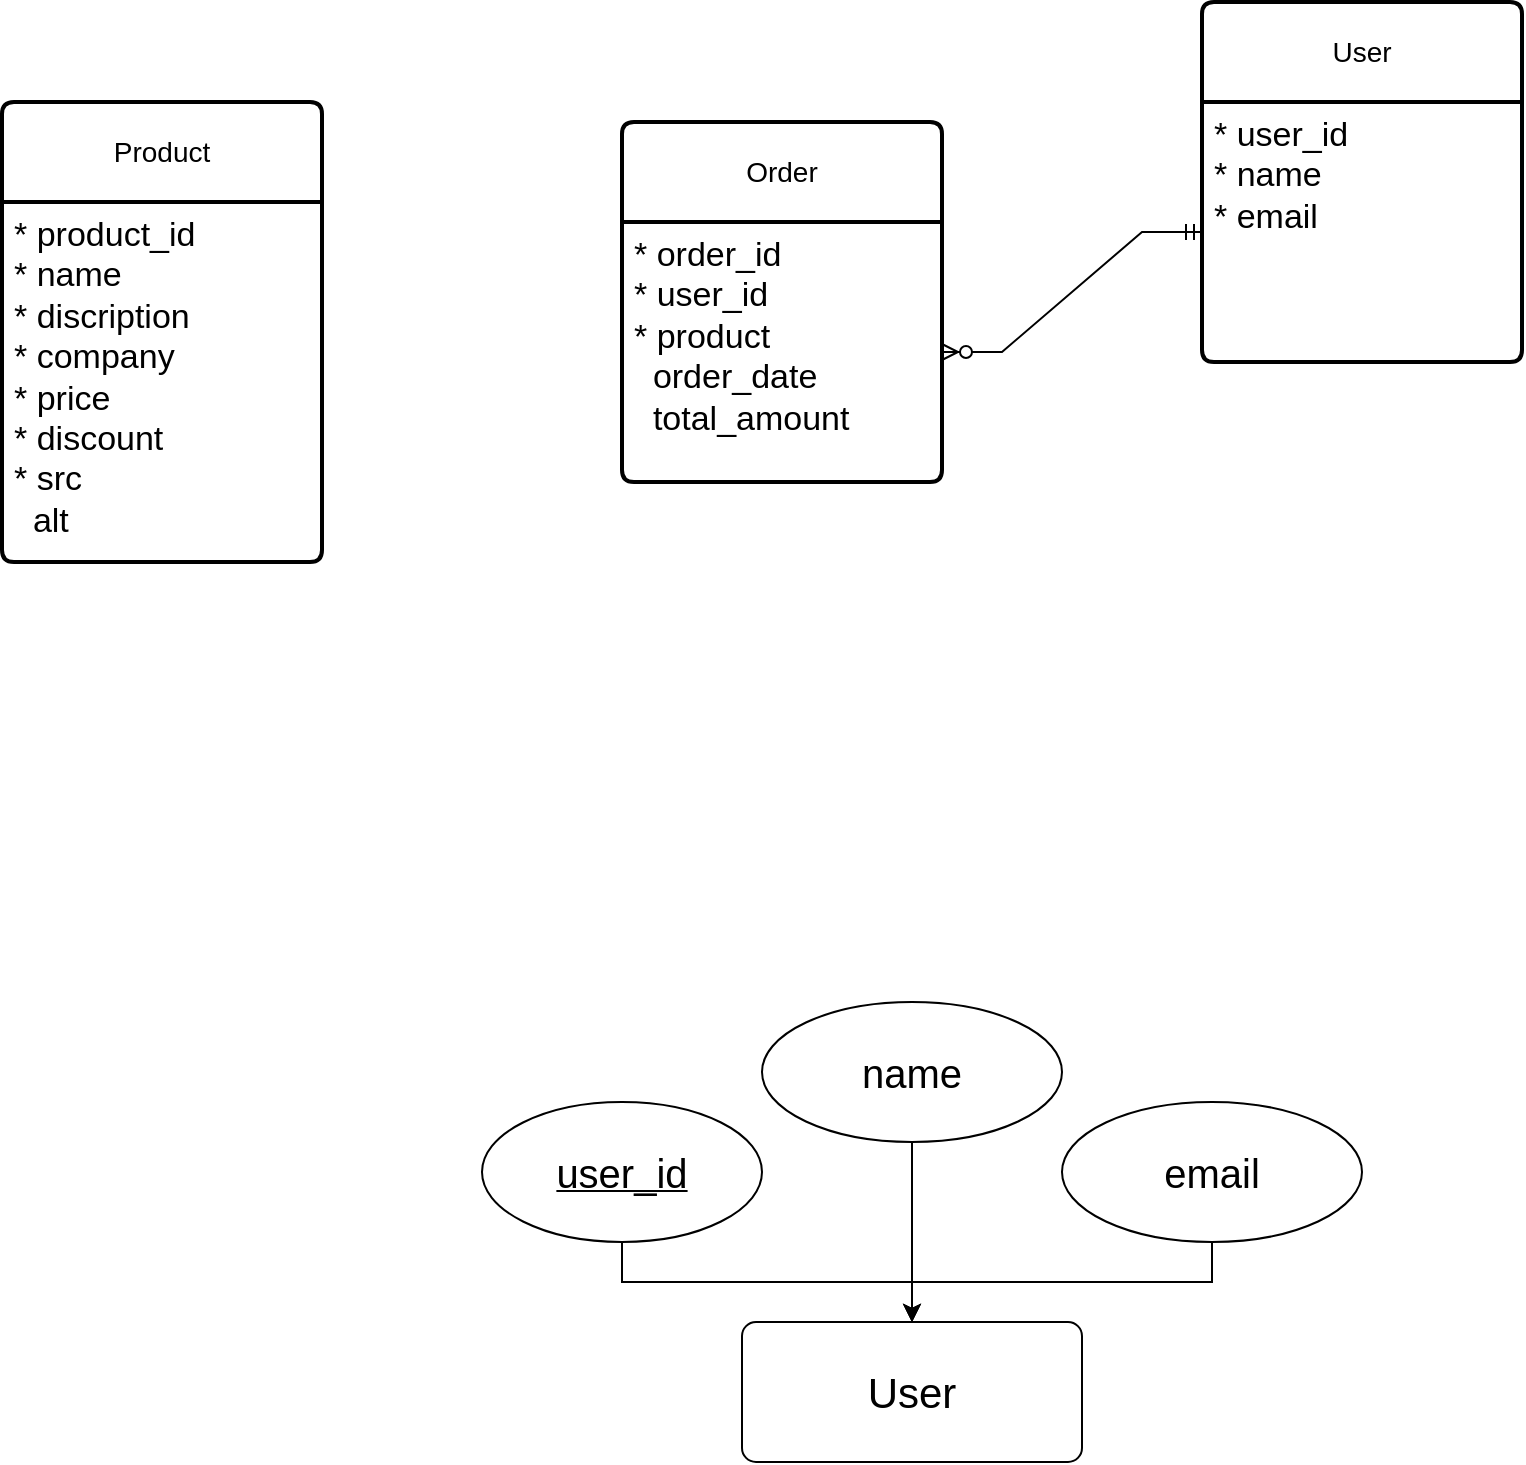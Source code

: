 <mxfile version="21.2.9" type="github">
  <diagram id="R2lEEEUBdFMjLlhIrx00" name="Page-1">
    <mxGraphModel dx="2759" dy="984" grid="1" gridSize="10" guides="1" tooltips="1" connect="1" arrows="1" fold="1" page="1" pageScale="1" pageWidth="850" pageHeight="1100" math="0" shadow="0" extFonts="Permanent Marker^https://fonts.googleapis.com/css?family=Permanent+Marker">
      <root>
        <mxCell id="0" />
        <mxCell id="1" parent="0" />
        <mxCell id="V5jNWRfvBR4DkFaxL2Uw-6" value="Product" style="swimlane;childLayout=stackLayout;horizontal=1;startSize=50;horizontalStack=0;rounded=1;fontSize=14;fontStyle=0;strokeWidth=2;resizeParent=0;resizeLast=1;shadow=0;dashed=0;align=center;arcSize=4;whiteSpace=wrap;html=1;" parent="1" vertex="1">
          <mxGeometry x="-20" y="110" width="160" height="230" as="geometry">
            <mxRectangle x="60" y="470" width="90" height="50" as="alternateBounds" />
          </mxGeometry>
        </mxCell>
        <mxCell id="V5jNWRfvBR4DkFaxL2Uw-7" value="&lt;font style=&quot;font-size: 17px;&quot;&gt;* product_id&lt;br&gt;* name&lt;br&gt;* discription&lt;br&gt;* company&lt;br&gt;* price&lt;br&gt;* discount&lt;br&gt;* src&amp;nbsp;&lt;br&gt;&amp;nbsp; alt&lt;br&gt;&lt;/font&gt;" style="align=left;strokeColor=none;fillColor=none;spacingLeft=4;fontSize=12;verticalAlign=top;resizable=0;rotatable=0;part=1;html=1;" parent="V5jNWRfvBR4DkFaxL2Uw-6" vertex="1">
          <mxGeometry y="50" width="160" height="180" as="geometry" />
        </mxCell>
        <mxCell id="V5jNWRfvBR4DkFaxL2Uw-10" value="User" style="swimlane;childLayout=stackLayout;horizontal=1;startSize=50;horizontalStack=0;rounded=1;fontSize=14;fontStyle=0;strokeWidth=2;resizeParent=0;resizeLast=1;shadow=0;dashed=0;align=center;arcSize=4;whiteSpace=wrap;html=1;" parent="1" vertex="1">
          <mxGeometry x="580" y="60" width="160" height="180" as="geometry" />
        </mxCell>
        <mxCell id="V5jNWRfvBR4DkFaxL2Uw-11" value="&lt;font style=&quot;font-size: 17px;&quot;&gt;* user_id&lt;br&gt;* name&lt;br&gt;* email&lt;br&gt;&lt;/font&gt;" style="align=left;strokeColor=none;fillColor=none;spacingLeft=4;fontSize=12;verticalAlign=top;resizable=0;rotatable=0;part=1;html=1;" parent="V5jNWRfvBR4DkFaxL2Uw-10" vertex="1">
          <mxGeometry y="50" width="160" height="130" as="geometry" />
        </mxCell>
        <mxCell id="V5jNWRfvBR4DkFaxL2Uw-12" value="Order" style="swimlane;childLayout=stackLayout;horizontal=1;startSize=50;horizontalStack=0;rounded=1;fontSize=14;fontStyle=0;strokeWidth=2;resizeParent=0;resizeLast=1;shadow=0;dashed=0;align=center;arcSize=4;whiteSpace=wrap;html=1;" parent="1" vertex="1">
          <mxGeometry x="290" y="120" width="160" height="180" as="geometry" />
        </mxCell>
        <mxCell id="V5jNWRfvBR4DkFaxL2Uw-13" value="&lt;font style=&quot;font-size: 17px;&quot;&gt;* order_id&lt;br&gt;* user_id&lt;br&gt;* product&amp;nbsp;&lt;br&gt;&amp;nbsp; order_date&lt;br&gt;&amp;nbsp; total_amount&lt;br&gt;&lt;/font&gt;" style="align=left;strokeColor=none;fillColor=none;spacingLeft=4;fontSize=12;verticalAlign=top;resizable=0;rotatable=0;part=1;html=1;" parent="V5jNWRfvBR4DkFaxL2Uw-12" vertex="1">
          <mxGeometry y="50" width="160" height="130" as="geometry" />
        </mxCell>
        <mxCell id="i0qCu1LxjAAnDgkCDhea-3" value="" style="edgeStyle=entityRelationEdgeStyle;fontSize=12;html=1;endArrow=ERzeroToMany;startArrow=ERmandOne;rounded=0;entryX=1;entryY=0.5;entryDx=0;entryDy=0;exitX=0;exitY=0.5;exitDx=0;exitDy=0;" edge="1" parent="1" source="V5jNWRfvBR4DkFaxL2Uw-11" target="V5jNWRfvBR4DkFaxL2Uw-13">
          <mxGeometry width="100" height="100" relative="1" as="geometry">
            <mxPoint x="390" y="350" as="sourcePoint" />
            <mxPoint x="490" y="250" as="targetPoint" />
          </mxGeometry>
        </mxCell>
        <mxCell id="i0qCu1LxjAAnDgkCDhea-4" value="&lt;font style=&quot;font-size: 21px;&quot;&gt;User&lt;/font&gt;" style="rounded=1;arcSize=10;whiteSpace=wrap;html=1;align=center;" vertex="1" parent="1">
          <mxGeometry x="350" y="720" width="170" height="70" as="geometry" />
        </mxCell>
        <mxCell id="i0qCu1LxjAAnDgkCDhea-9" style="edgeStyle=orthogonalEdgeStyle;rounded=0;orthogonalLoop=1;jettySize=auto;html=1;" edge="1" parent="1" source="i0qCu1LxjAAnDgkCDhea-5" target="i0qCu1LxjAAnDgkCDhea-4">
          <mxGeometry relative="1" as="geometry" />
        </mxCell>
        <mxCell id="i0qCu1LxjAAnDgkCDhea-5" value="&lt;font style=&quot;font-size: 20px;&quot;&gt;user_id&lt;/font&gt;" style="ellipse;whiteSpace=wrap;html=1;align=center;fontStyle=4;" vertex="1" parent="1">
          <mxGeometry x="220" y="610" width="140" height="70" as="geometry" />
        </mxCell>
        <mxCell id="i0qCu1LxjAAnDgkCDhea-12" value="" style="edgeStyle=orthogonalEdgeStyle;rounded=0;orthogonalLoop=1;jettySize=auto;html=1;" edge="1" parent="1" source="i0qCu1LxjAAnDgkCDhea-6" target="i0qCu1LxjAAnDgkCDhea-4">
          <mxGeometry relative="1" as="geometry" />
        </mxCell>
        <mxCell id="i0qCu1LxjAAnDgkCDhea-6" value="&lt;font style=&quot;font-size: 20px;&quot;&gt;name&lt;/font&gt;" style="ellipse;whiteSpace=wrap;html=1;align=center;" vertex="1" parent="1">
          <mxGeometry x="360" y="560" width="150" height="70" as="geometry" />
        </mxCell>
        <mxCell id="i0qCu1LxjAAnDgkCDhea-14" style="edgeStyle=orthogonalEdgeStyle;rounded=0;orthogonalLoop=1;jettySize=auto;html=1;" edge="1" parent="1" source="i0qCu1LxjAAnDgkCDhea-7" target="i0qCu1LxjAAnDgkCDhea-4">
          <mxGeometry relative="1" as="geometry" />
        </mxCell>
        <mxCell id="i0qCu1LxjAAnDgkCDhea-7" value="&lt;font style=&quot;font-size: 20px;&quot;&gt;email&lt;/font&gt;" style="ellipse;whiteSpace=wrap;html=1;align=center;" vertex="1" parent="1">
          <mxGeometry x="510" y="610" width="150" height="70" as="geometry" />
        </mxCell>
      </root>
    </mxGraphModel>
  </diagram>
</mxfile>
